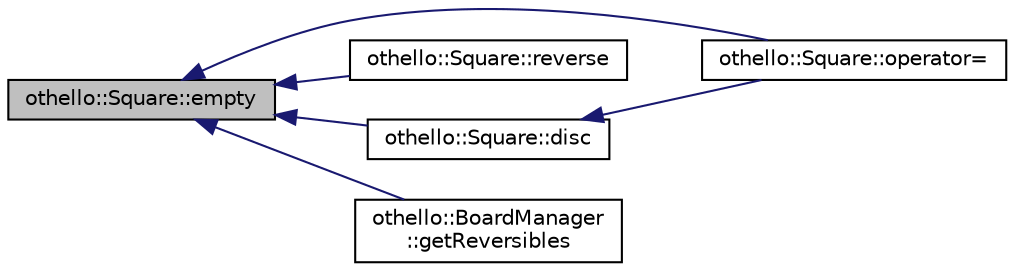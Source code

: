 digraph "othello::Square::empty"
{
  edge [fontname="Helvetica",fontsize="10",labelfontname="Helvetica",labelfontsize="10"];
  node [fontname="Helvetica",fontsize="10",shape=record];
  rankdir="LR";
  Node1 [label="othello::Square::empty",height=0.2,width=0.4,color="black", fillcolor="grey75", style="filled", fontcolor="black"];
  Node1 -> Node2 [dir="back",color="midnightblue",fontsize="10",style="solid",fontname="Helvetica"];
  Node2 [label="othello::Square::operator=",height=0.2,width=0.4,color="black", fillcolor="white", style="filled",URL="$d4/d80/classothello_1_1_square.html#a4145e5b735b35ee55beaf96ee60df128"];
  Node1 -> Node3 [dir="back",color="midnightblue",fontsize="10",style="solid",fontname="Helvetica"];
  Node3 [label="othello::Square::reverse",height=0.2,width=0.4,color="black", fillcolor="white", style="filled",URL="$d4/d80/classothello_1_1_square.html#a9c5018848f724da6ea246040840e4b90"];
  Node1 -> Node4 [dir="back",color="midnightblue",fontsize="10",style="solid",fontname="Helvetica"];
  Node4 [label="othello::Square::disc",height=0.2,width=0.4,color="black", fillcolor="white", style="filled",URL="$d4/d80/classothello_1_1_square.html#a77c77cf61fbdb17ec9156cc78da7d16e"];
  Node4 -> Node2 [dir="back",color="midnightblue",fontsize="10",style="solid",fontname="Helvetica"];
  Node1 -> Node5 [dir="back",color="midnightblue",fontsize="10",style="solid",fontname="Helvetica"];
  Node5 [label="othello::BoardManager\l::getReversibles",height=0.2,width=0.4,color="black", fillcolor="white", style="filled",URL="$df/d71/classothello_1_1_board_manager.html#a9e2b5b5f98417d457e026eebbee2b0a8"];
}
